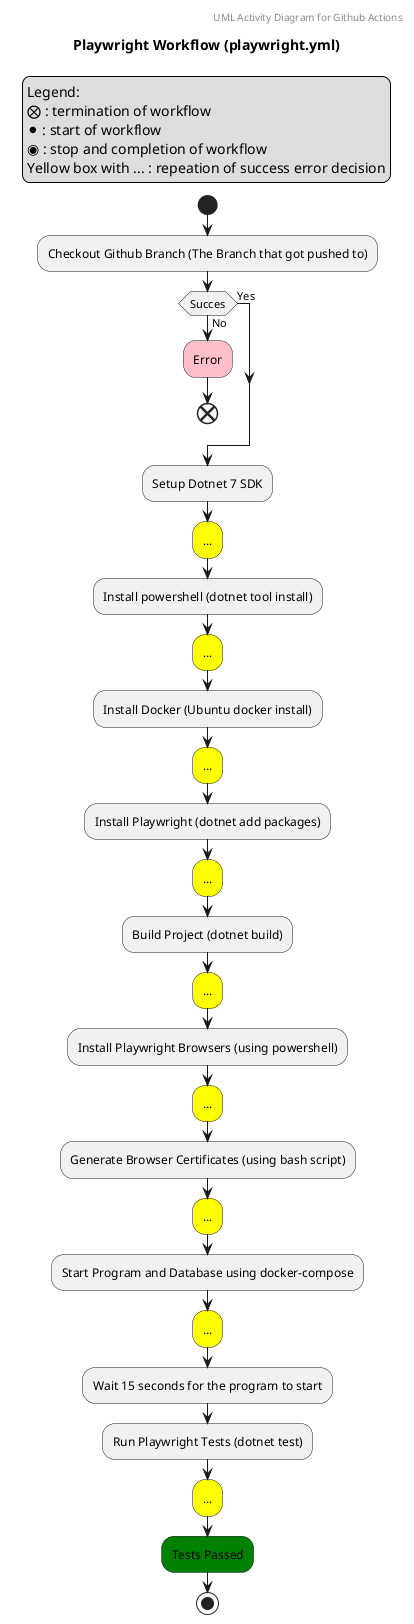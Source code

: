 @startuml
header UML Activity Diagram for Github Actions
title Playwright Workflow (playwright.yml)
start
legend top left
Legend:
⨂ : termination of workflow
⚫ : start of workflow
◉ : stop and completion of workflow
Yellow box with ... : repeation of success error decision
endlegend

:Checkout Github Branch (The Branch that got pushed to);


if(Succes) then (No)
    #pink:Error;
    end
else (Yes)
endif


:Setup Dotnet 7 SDK;

#yellow:...;

:Install powershell (dotnet tool install);

#yellow:...;

:Install Docker (Ubuntu docker install);

#yellow:...;

:Install Playwright (dotnet add packages);

#yellow:...;

:Build Project (dotnet build);

#yellow:...;

:Install Playwright Browsers (using powershell);

#yellow:...;

:Generate Browser Certificates (using bash script);

#yellow:...;

:Start Program and Database using docker-compose;

#yellow:...;

:Wait 15 seconds for the program to start;

:Run Playwright Tests (dotnet test);

#yellow:...;

#green:Tests Passed;

stop
@enduml